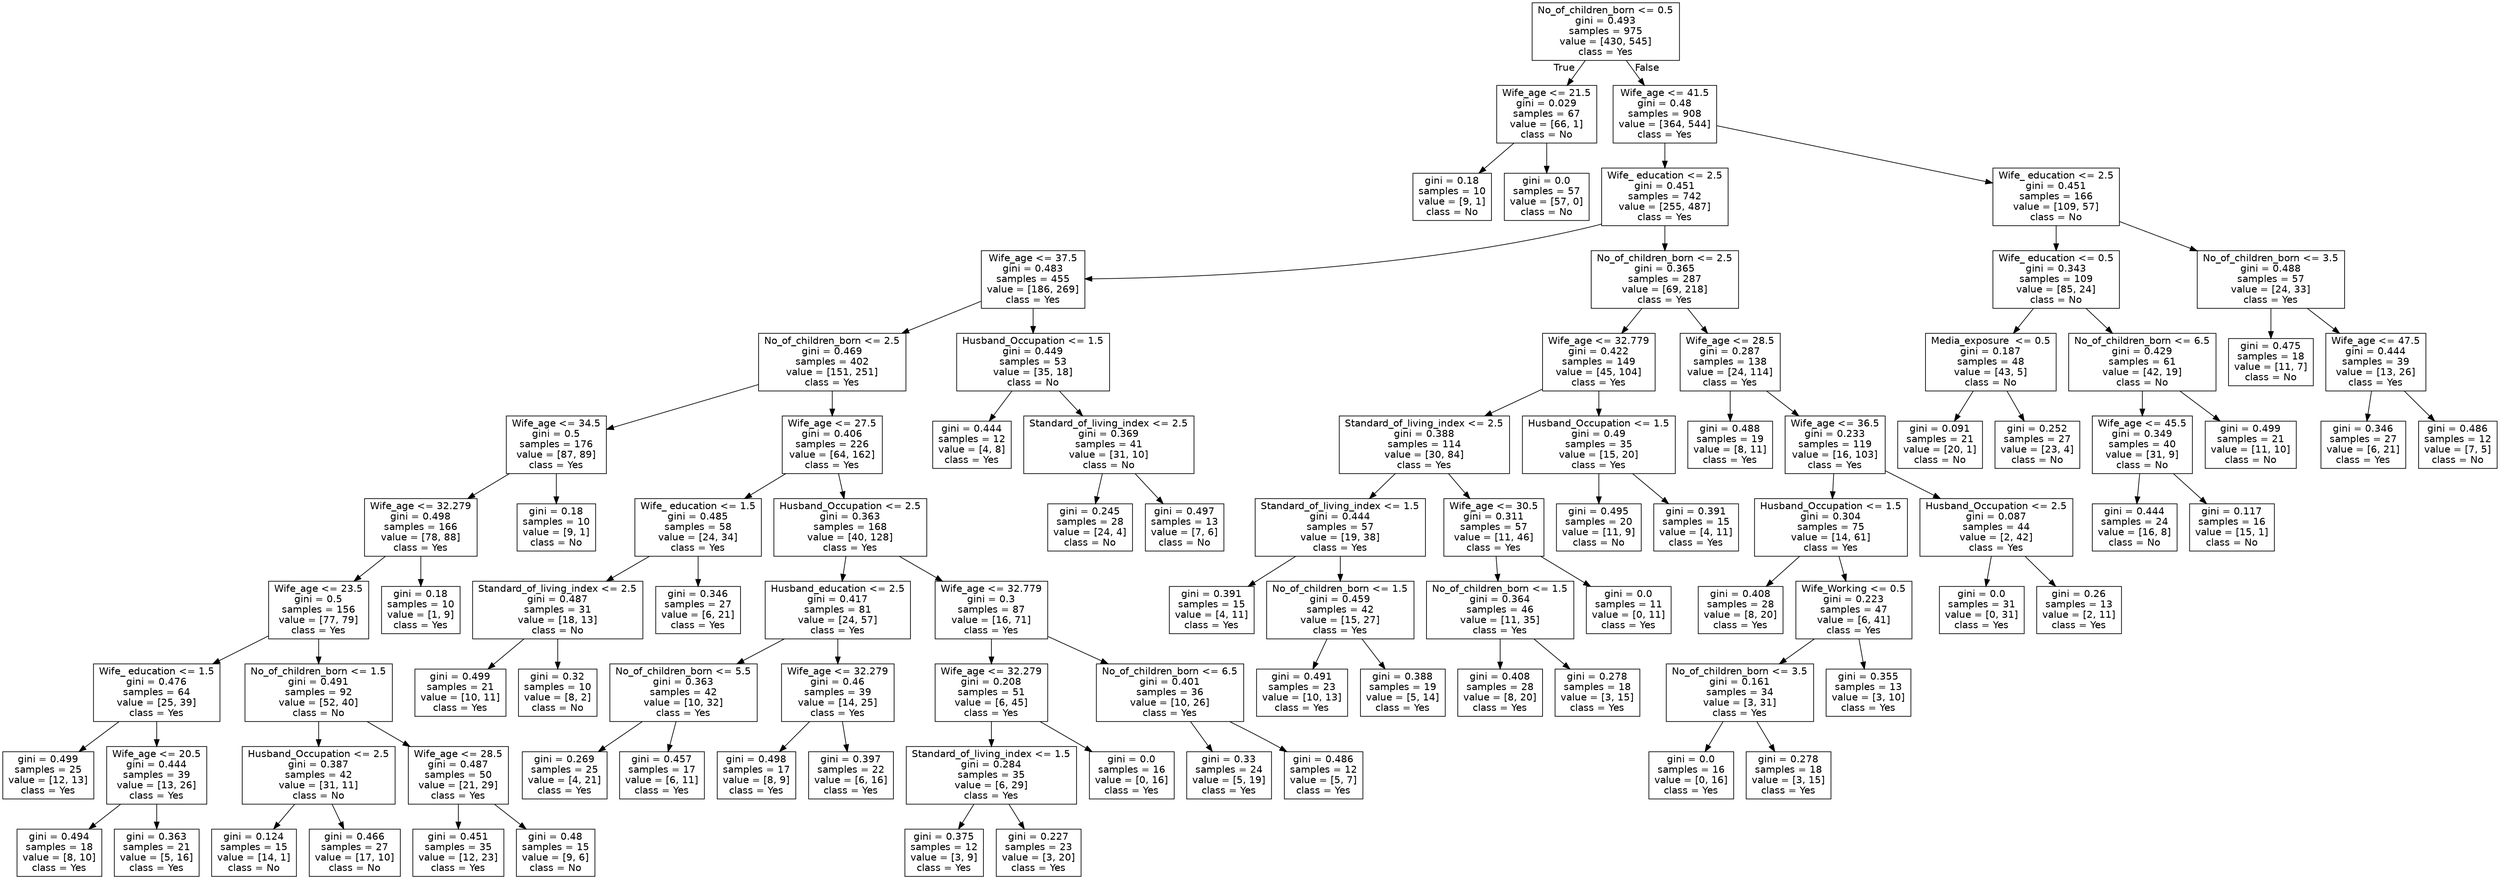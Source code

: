 digraph Tree {
node [shape=box, fontname="helvetica"] ;
edge [fontname="helvetica"] ;
0 [label="No_of_children_born <= 0.5\ngini = 0.493\nsamples = 975\nvalue = [430, 545]\nclass = Yes"] ;
1 [label="Wife_age <= 21.5\ngini = 0.029\nsamples = 67\nvalue = [66, 1]\nclass = No"] ;
0 -> 1 [labeldistance=2.5, labelangle=45, headlabel="True"] ;
2 [label="gini = 0.18\nsamples = 10\nvalue = [9, 1]\nclass = No"] ;
1 -> 2 ;
3 [label="gini = 0.0\nsamples = 57\nvalue = [57, 0]\nclass = No"] ;
1 -> 3 ;
4 [label="Wife_age <= 41.5\ngini = 0.48\nsamples = 908\nvalue = [364, 544]\nclass = Yes"] ;
0 -> 4 [labeldistance=2.5, labelangle=-45, headlabel="False"] ;
5 [label="Wife_ education <= 2.5\ngini = 0.451\nsamples = 742\nvalue = [255, 487]\nclass = Yes"] ;
4 -> 5 ;
6 [label="Wife_age <= 37.5\ngini = 0.483\nsamples = 455\nvalue = [186, 269]\nclass = Yes"] ;
5 -> 6 ;
7 [label="No_of_children_born <= 2.5\ngini = 0.469\nsamples = 402\nvalue = [151, 251]\nclass = Yes"] ;
6 -> 7 ;
8 [label="Wife_age <= 34.5\ngini = 0.5\nsamples = 176\nvalue = [87, 89]\nclass = Yes"] ;
7 -> 8 ;
9 [label="Wife_age <= 32.279\ngini = 0.498\nsamples = 166\nvalue = [78, 88]\nclass = Yes"] ;
8 -> 9 ;
10 [label="Wife_age <= 23.5\ngini = 0.5\nsamples = 156\nvalue = [77, 79]\nclass = Yes"] ;
9 -> 10 ;
11 [label="Wife_ education <= 1.5\ngini = 0.476\nsamples = 64\nvalue = [25, 39]\nclass = Yes"] ;
10 -> 11 ;
12 [label="gini = 0.499\nsamples = 25\nvalue = [12, 13]\nclass = Yes"] ;
11 -> 12 ;
13 [label="Wife_age <= 20.5\ngini = 0.444\nsamples = 39\nvalue = [13, 26]\nclass = Yes"] ;
11 -> 13 ;
14 [label="gini = 0.494\nsamples = 18\nvalue = [8, 10]\nclass = Yes"] ;
13 -> 14 ;
15 [label="gini = 0.363\nsamples = 21\nvalue = [5, 16]\nclass = Yes"] ;
13 -> 15 ;
16 [label="No_of_children_born <= 1.5\ngini = 0.491\nsamples = 92\nvalue = [52, 40]\nclass = No"] ;
10 -> 16 ;
17 [label="Husband_Occupation <= 2.5\ngini = 0.387\nsamples = 42\nvalue = [31, 11]\nclass = No"] ;
16 -> 17 ;
18 [label="gini = 0.124\nsamples = 15\nvalue = [14, 1]\nclass = No"] ;
17 -> 18 ;
19 [label="gini = 0.466\nsamples = 27\nvalue = [17, 10]\nclass = No"] ;
17 -> 19 ;
20 [label="Wife_age <= 28.5\ngini = 0.487\nsamples = 50\nvalue = [21, 29]\nclass = Yes"] ;
16 -> 20 ;
21 [label="gini = 0.451\nsamples = 35\nvalue = [12, 23]\nclass = Yes"] ;
20 -> 21 ;
22 [label="gini = 0.48\nsamples = 15\nvalue = [9, 6]\nclass = No"] ;
20 -> 22 ;
23 [label="gini = 0.18\nsamples = 10\nvalue = [1, 9]\nclass = Yes"] ;
9 -> 23 ;
24 [label="gini = 0.18\nsamples = 10\nvalue = [9, 1]\nclass = No"] ;
8 -> 24 ;
25 [label="Wife_age <= 27.5\ngini = 0.406\nsamples = 226\nvalue = [64, 162]\nclass = Yes"] ;
7 -> 25 ;
26 [label="Wife_ education <= 1.5\ngini = 0.485\nsamples = 58\nvalue = [24, 34]\nclass = Yes"] ;
25 -> 26 ;
27 [label="Standard_of_living_index <= 2.5\ngini = 0.487\nsamples = 31\nvalue = [18, 13]\nclass = No"] ;
26 -> 27 ;
28 [label="gini = 0.499\nsamples = 21\nvalue = [10, 11]\nclass = Yes"] ;
27 -> 28 ;
29 [label="gini = 0.32\nsamples = 10\nvalue = [8, 2]\nclass = No"] ;
27 -> 29 ;
30 [label="gini = 0.346\nsamples = 27\nvalue = [6, 21]\nclass = Yes"] ;
26 -> 30 ;
31 [label="Husband_Occupation <= 2.5\ngini = 0.363\nsamples = 168\nvalue = [40, 128]\nclass = Yes"] ;
25 -> 31 ;
32 [label="Husband_education <= 2.5\ngini = 0.417\nsamples = 81\nvalue = [24, 57]\nclass = Yes"] ;
31 -> 32 ;
33 [label="No_of_children_born <= 5.5\ngini = 0.363\nsamples = 42\nvalue = [10, 32]\nclass = Yes"] ;
32 -> 33 ;
34 [label="gini = 0.269\nsamples = 25\nvalue = [4, 21]\nclass = Yes"] ;
33 -> 34 ;
35 [label="gini = 0.457\nsamples = 17\nvalue = [6, 11]\nclass = Yes"] ;
33 -> 35 ;
36 [label="Wife_age <= 32.279\ngini = 0.46\nsamples = 39\nvalue = [14, 25]\nclass = Yes"] ;
32 -> 36 ;
37 [label="gini = 0.498\nsamples = 17\nvalue = [8, 9]\nclass = Yes"] ;
36 -> 37 ;
38 [label="gini = 0.397\nsamples = 22\nvalue = [6, 16]\nclass = Yes"] ;
36 -> 38 ;
39 [label="Wife_age <= 32.779\ngini = 0.3\nsamples = 87\nvalue = [16, 71]\nclass = Yes"] ;
31 -> 39 ;
40 [label="Wife_age <= 32.279\ngini = 0.208\nsamples = 51\nvalue = [6, 45]\nclass = Yes"] ;
39 -> 40 ;
41 [label="Standard_of_living_index <= 1.5\ngini = 0.284\nsamples = 35\nvalue = [6, 29]\nclass = Yes"] ;
40 -> 41 ;
42 [label="gini = 0.375\nsamples = 12\nvalue = [3, 9]\nclass = Yes"] ;
41 -> 42 ;
43 [label="gini = 0.227\nsamples = 23\nvalue = [3, 20]\nclass = Yes"] ;
41 -> 43 ;
44 [label="gini = 0.0\nsamples = 16\nvalue = [0, 16]\nclass = Yes"] ;
40 -> 44 ;
45 [label="No_of_children_born <= 6.5\ngini = 0.401\nsamples = 36\nvalue = [10, 26]\nclass = Yes"] ;
39 -> 45 ;
46 [label="gini = 0.33\nsamples = 24\nvalue = [5, 19]\nclass = Yes"] ;
45 -> 46 ;
47 [label="gini = 0.486\nsamples = 12\nvalue = [5, 7]\nclass = Yes"] ;
45 -> 47 ;
48 [label="Husband_Occupation <= 1.5\ngini = 0.449\nsamples = 53\nvalue = [35, 18]\nclass = No"] ;
6 -> 48 ;
49 [label="gini = 0.444\nsamples = 12\nvalue = [4, 8]\nclass = Yes"] ;
48 -> 49 ;
50 [label="Standard_of_living_index <= 2.5\ngini = 0.369\nsamples = 41\nvalue = [31, 10]\nclass = No"] ;
48 -> 50 ;
51 [label="gini = 0.245\nsamples = 28\nvalue = [24, 4]\nclass = No"] ;
50 -> 51 ;
52 [label="gini = 0.497\nsamples = 13\nvalue = [7, 6]\nclass = No"] ;
50 -> 52 ;
53 [label="No_of_children_born <= 2.5\ngini = 0.365\nsamples = 287\nvalue = [69, 218]\nclass = Yes"] ;
5 -> 53 ;
54 [label="Wife_age <= 32.779\ngini = 0.422\nsamples = 149\nvalue = [45, 104]\nclass = Yes"] ;
53 -> 54 ;
55 [label="Standard_of_living_index <= 2.5\ngini = 0.388\nsamples = 114\nvalue = [30, 84]\nclass = Yes"] ;
54 -> 55 ;
56 [label="Standard_of_living_index <= 1.5\ngini = 0.444\nsamples = 57\nvalue = [19, 38]\nclass = Yes"] ;
55 -> 56 ;
57 [label="gini = 0.391\nsamples = 15\nvalue = [4, 11]\nclass = Yes"] ;
56 -> 57 ;
58 [label="No_of_children_born <= 1.5\ngini = 0.459\nsamples = 42\nvalue = [15, 27]\nclass = Yes"] ;
56 -> 58 ;
59 [label="gini = 0.491\nsamples = 23\nvalue = [10, 13]\nclass = Yes"] ;
58 -> 59 ;
60 [label="gini = 0.388\nsamples = 19\nvalue = [5, 14]\nclass = Yes"] ;
58 -> 60 ;
61 [label="Wife_age <= 30.5\ngini = 0.311\nsamples = 57\nvalue = [11, 46]\nclass = Yes"] ;
55 -> 61 ;
62 [label="No_of_children_born <= 1.5\ngini = 0.364\nsamples = 46\nvalue = [11, 35]\nclass = Yes"] ;
61 -> 62 ;
63 [label="gini = 0.408\nsamples = 28\nvalue = [8, 20]\nclass = Yes"] ;
62 -> 63 ;
64 [label="gini = 0.278\nsamples = 18\nvalue = [3, 15]\nclass = Yes"] ;
62 -> 64 ;
65 [label="gini = 0.0\nsamples = 11\nvalue = [0, 11]\nclass = Yes"] ;
61 -> 65 ;
66 [label="Husband_Occupation <= 1.5\ngini = 0.49\nsamples = 35\nvalue = [15, 20]\nclass = Yes"] ;
54 -> 66 ;
67 [label="gini = 0.495\nsamples = 20\nvalue = [11, 9]\nclass = No"] ;
66 -> 67 ;
68 [label="gini = 0.391\nsamples = 15\nvalue = [4, 11]\nclass = Yes"] ;
66 -> 68 ;
69 [label="Wife_age <= 28.5\ngini = 0.287\nsamples = 138\nvalue = [24, 114]\nclass = Yes"] ;
53 -> 69 ;
70 [label="gini = 0.488\nsamples = 19\nvalue = [8, 11]\nclass = Yes"] ;
69 -> 70 ;
71 [label="Wife_age <= 36.5\ngini = 0.233\nsamples = 119\nvalue = [16, 103]\nclass = Yes"] ;
69 -> 71 ;
72 [label="Husband_Occupation <= 1.5\ngini = 0.304\nsamples = 75\nvalue = [14, 61]\nclass = Yes"] ;
71 -> 72 ;
73 [label="gini = 0.408\nsamples = 28\nvalue = [8, 20]\nclass = Yes"] ;
72 -> 73 ;
74 [label="Wife_Working <= 0.5\ngini = 0.223\nsamples = 47\nvalue = [6, 41]\nclass = Yes"] ;
72 -> 74 ;
75 [label="No_of_children_born <= 3.5\ngini = 0.161\nsamples = 34\nvalue = [3, 31]\nclass = Yes"] ;
74 -> 75 ;
76 [label="gini = 0.0\nsamples = 16\nvalue = [0, 16]\nclass = Yes"] ;
75 -> 76 ;
77 [label="gini = 0.278\nsamples = 18\nvalue = [3, 15]\nclass = Yes"] ;
75 -> 77 ;
78 [label="gini = 0.355\nsamples = 13\nvalue = [3, 10]\nclass = Yes"] ;
74 -> 78 ;
79 [label="Husband_Occupation <= 2.5\ngini = 0.087\nsamples = 44\nvalue = [2, 42]\nclass = Yes"] ;
71 -> 79 ;
80 [label="gini = 0.0\nsamples = 31\nvalue = [0, 31]\nclass = Yes"] ;
79 -> 80 ;
81 [label="gini = 0.26\nsamples = 13\nvalue = [2, 11]\nclass = Yes"] ;
79 -> 81 ;
82 [label="Wife_ education <= 2.5\ngini = 0.451\nsamples = 166\nvalue = [109, 57]\nclass = No"] ;
4 -> 82 ;
83 [label="Wife_ education <= 0.5\ngini = 0.343\nsamples = 109\nvalue = [85, 24]\nclass = No"] ;
82 -> 83 ;
84 [label="Media_exposure  <= 0.5\ngini = 0.187\nsamples = 48\nvalue = [43, 5]\nclass = No"] ;
83 -> 84 ;
85 [label="gini = 0.091\nsamples = 21\nvalue = [20, 1]\nclass = No"] ;
84 -> 85 ;
86 [label="gini = 0.252\nsamples = 27\nvalue = [23, 4]\nclass = No"] ;
84 -> 86 ;
87 [label="No_of_children_born <= 6.5\ngini = 0.429\nsamples = 61\nvalue = [42, 19]\nclass = No"] ;
83 -> 87 ;
88 [label="Wife_age <= 45.5\ngini = 0.349\nsamples = 40\nvalue = [31, 9]\nclass = No"] ;
87 -> 88 ;
89 [label="gini = 0.444\nsamples = 24\nvalue = [16, 8]\nclass = No"] ;
88 -> 89 ;
90 [label="gini = 0.117\nsamples = 16\nvalue = [15, 1]\nclass = No"] ;
88 -> 90 ;
91 [label="gini = 0.499\nsamples = 21\nvalue = [11, 10]\nclass = No"] ;
87 -> 91 ;
92 [label="No_of_children_born <= 3.5\ngini = 0.488\nsamples = 57\nvalue = [24, 33]\nclass = Yes"] ;
82 -> 92 ;
93 [label="gini = 0.475\nsamples = 18\nvalue = [11, 7]\nclass = No"] ;
92 -> 93 ;
94 [label="Wife_age <= 47.5\ngini = 0.444\nsamples = 39\nvalue = [13, 26]\nclass = Yes"] ;
92 -> 94 ;
95 [label="gini = 0.346\nsamples = 27\nvalue = [6, 21]\nclass = Yes"] ;
94 -> 95 ;
96 [label="gini = 0.486\nsamples = 12\nvalue = [7, 5]\nclass = No"] ;
94 -> 96 ;
}